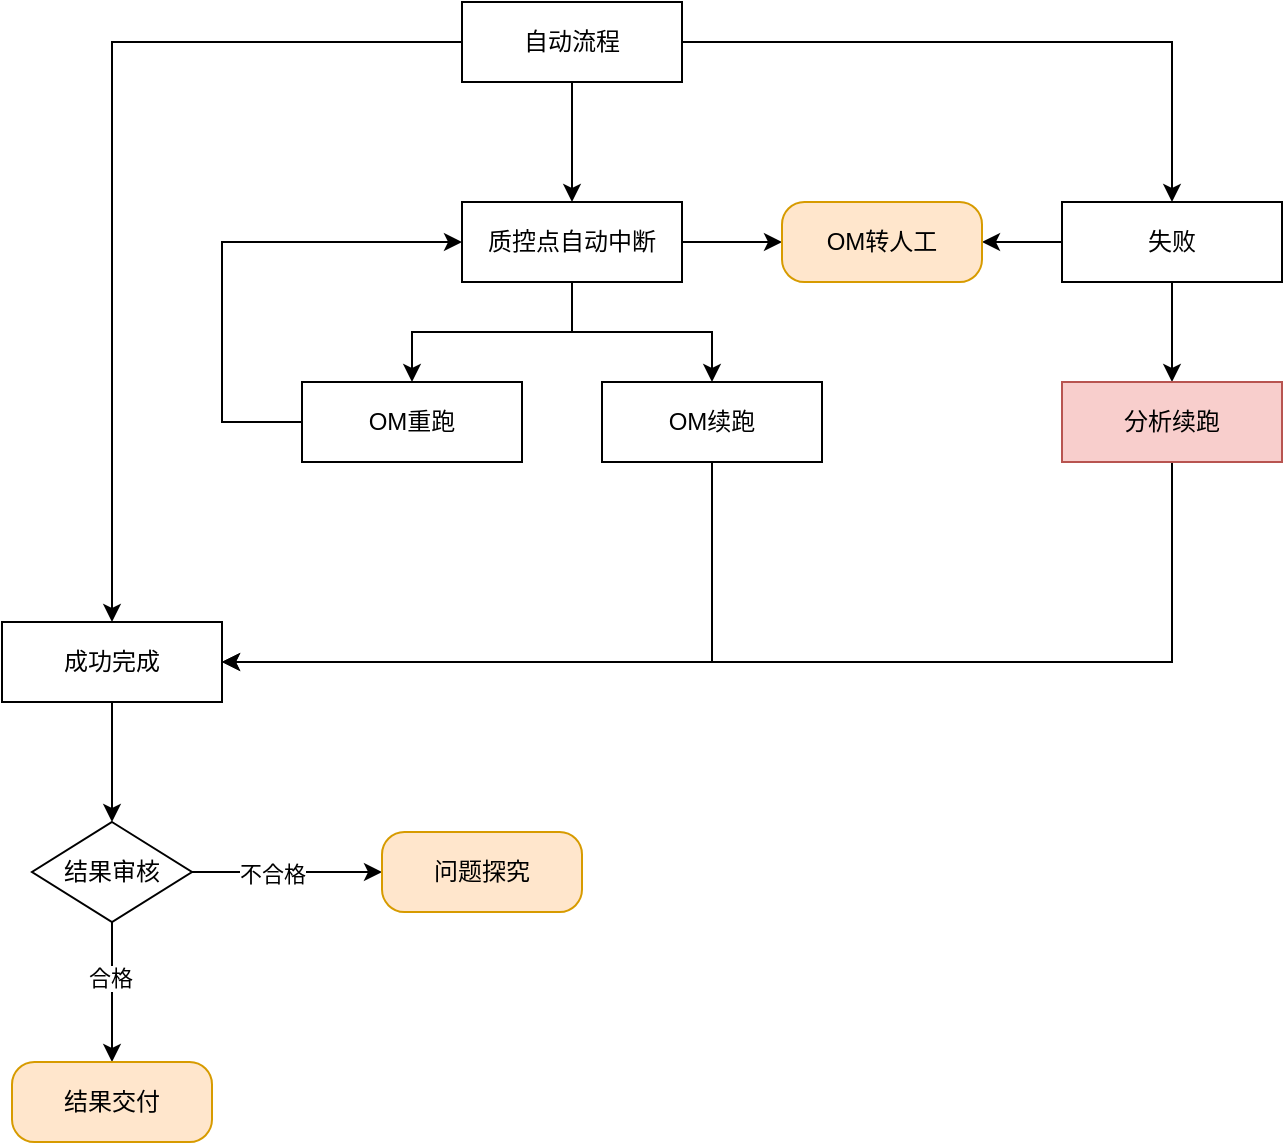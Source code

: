 <mxfile version="24.0.5" type="github">
  <diagram id="C5RBs43oDa-KdzZeNtuy" name="Page-1">
    <mxGraphModel dx="1434" dy="718" grid="1" gridSize="10" guides="1" tooltips="1" connect="1" arrows="1" fold="1" page="1" pageScale="1" pageWidth="827" pageHeight="1169" math="0" shadow="0">
      <root>
        <mxCell id="WIyWlLk6GJQsqaUBKTNV-0" />
        <mxCell id="WIyWlLk6GJQsqaUBKTNV-1" parent="WIyWlLk6GJQsqaUBKTNV-0" />
        <mxCell id="hp2d0HG6_BTGuMttbnun-3" value="" style="edgeStyle=orthogonalEdgeStyle;rounded=0;orthogonalLoop=1;jettySize=auto;html=1;" edge="1" parent="WIyWlLk6GJQsqaUBKTNV-1" source="hp2d0HG6_BTGuMttbnun-0" target="hp2d0HG6_BTGuMttbnun-2">
          <mxGeometry relative="1" as="geometry" />
        </mxCell>
        <mxCell id="hp2d0HG6_BTGuMttbnun-5" style="edgeStyle=orthogonalEdgeStyle;rounded=0;orthogonalLoop=1;jettySize=auto;html=1;entryX=0;entryY=0.5;entryDx=0;entryDy=0;" edge="1" parent="WIyWlLk6GJQsqaUBKTNV-1" source="hp2d0HG6_BTGuMttbnun-0" target="hp2d0HG6_BTGuMttbnun-4">
          <mxGeometry relative="1" as="geometry" />
        </mxCell>
        <mxCell id="hp2d0HG6_BTGuMttbnun-7" style="edgeStyle=orthogonalEdgeStyle;rounded=0;orthogonalLoop=1;jettySize=auto;html=1;" edge="1" parent="WIyWlLk6GJQsqaUBKTNV-1" source="hp2d0HG6_BTGuMttbnun-0" target="hp2d0HG6_BTGuMttbnun-6">
          <mxGeometry relative="1" as="geometry" />
        </mxCell>
        <mxCell id="hp2d0HG6_BTGuMttbnun-0" value="自动流程" style="rounded=0;whiteSpace=wrap;html=1;direction=south;" vertex="1" parent="WIyWlLk6GJQsqaUBKTNV-1">
          <mxGeometry x="370" y="100" width="110" height="40" as="geometry" />
        </mxCell>
        <mxCell id="hp2d0HG6_BTGuMttbnun-27" value="" style="edgeStyle=orthogonalEdgeStyle;rounded=0;orthogonalLoop=1;jettySize=auto;html=1;" edge="1" parent="WIyWlLk6GJQsqaUBKTNV-1" source="hp2d0HG6_BTGuMttbnun-2" target="hp2d0HG6_BTGuMttbnun-26">
          <mxGeometry relative="1" as="geometry" />
        </mxCell>
        <mxCell id="hp2d0HG6_BTGuMttbnun-2" value="成功完成" style="rounded=0;whiteSpace=wrap;html=1;direction=south;" vertex="1" parent="WIyWlLk6GJQsqaUBKTNV-1">
          <mxGeometry x="140" y="410" width="110" height="40" as="geometry" />
        </mxCell>
        <mxCell id="hp2d0HG6_BTGuMttbnun-18" value="" style="edgeStyle=orthogonalEdgeStyle;rounded=0;orthogonalLoop=1;jettySize=auto;html=1;" edge="1" parent="WIyWlLk6GJQsqaUBKTNV-1" source="hp2d0HG6_BTGuMttbnun-4" target="hp2d0HG6_BTGuMttbnun-19">
          <mxGeometry relative="1" as="geometry">
            <mxPoint x="520" y="220" as="targetPoint" />
          </mxGeometry>
        </mxCell>
        <mxCell id="hp2d0HG6_BTGuMttbnun-20" style="edgeStyle=orthogonalEdgeStyle;rounded=0;orthogonalLoop=1;jettySize=auto;html=1;entryX=0;entryY=0.5;entryDx=0;entryDy=0;" edge="1" parent="WIyWlLk6GJQsqaUBKTNV-1" source="hp2d0HG6_BTGuMttbnun-4" target="hp2d0HG6_BTGuMttbnun-11">
          <mxGeometry relative="1" as="geometry" />
        </mxCell>
        <mxCell id="hp2d0HG6_BTGuMttbnun-21" style="edgeStyle=orthogonalEdgeStyle;rounded=0;orthogonalLoop=1;jettySize=auto;html=1;" edge="1" parent="WIyWlLk6GJQsqaUBKTNV-1" source="hp2d0HG6_BTGuMttbnun-4" target="hp2d0HG6_BTGuMttbnun-12">
          <mxGeometry relative="1" as="geometry" />
        </mxCell>
        <mxCell id="hp2d0HG6_BTGuMttbnun-4" value="质控点自动中断" style="rounded=0;whiteSpace=wrap;html=1;direction=south;" vertex="1" parent="WIyWlLk6GJQsqaUBKTNV-1">
          <mxGeometry x="370" y="200" width="110" height="40" as="geometry" />
        </mxCell>
        <mxCell id="hp2d0HG6_BTGuMttbnun-16" value="" style="edgeStyle=orthogonalEdgeStyle;rounded=0;orthogonalLoop=1;jettySize=auto;html=1;" edge="1" parent="WIyWlLk6GJQsqaUBKTNV-1" source="hp2d0HG6_BTGuMttbnun-6">
          <mxGeometry relative="1" as="geometry">
            <mxPoint x="630" y="220" as="targetPoint" />
          </mxGeometry>
        </mxCell>
        <mxCell id="hp2d0HG6_BTGuMttbnun-17" value="" style="edgeStyle=orthogonalEdgeStyle;rounded=0;orthogonalLoop=1;jettySize=auto;html=1;" edge="1" parent="WIyWlLk6GJQsqaUBKTNV-1" source="hp2d0HG6_BTGuMttbnun-6" target="hp2d0HG6_BTGuMttbnun-14">
          <mxGeometry relative="1" as="geometry" />
        </mxCell>
        <mxCell id="hp2d0HG6_BTGuMttbnun-6" value="失败" style="rounded=0;whiteSpace=wrap;html=1;direction=south;" vertex="1" parent="WIyWlLk6GJQsqaUBKTNV-1">
          <mxGeometry x="670" y="200" width="110" height="40" as="geometry" />
        </mxCell>
        <mxCell id="hp2d0HG6_BTGuMttbnun-22" style="edgeStyle=orthogonalEdgeStyle;rounded=0;orthogonalLoop=1;jettySize=auto;html=1;entryX=0.5;entryY=1;entryDx=0;entryDy=0;" edge="1" parent="WIyWlLk6GJQsqaUBKTNV-1" source="hp2d0HG6_BTGuMttbnun-11" target="hp2d0HG6_BTGuMttbnun-4">
          <mxGeometry relative="1" as="geometry">
            <Array as="points">
              <mxPoint x="250" y="310" />
              <mxPoint x="250" y="220" />
            </Array>
          </mxGeometry>
        </mxCell>
        <mxCell id="hp2d0HG6_BTGuMttbnun-11" value="OM重跑" style="rounded=0;whiteSpace=wrap;html=1;direction=south;" vertex="1" parent="WIyWlLk6GJQsqaUBKTNV-1">
          <mxGeometry x="290" y="290" width="110" height="40" as="geometry" />
        </mxCell>
        <mxCell id="hp2d0HG6_BTGuMttbnun-34" style="edgeStyle=orthogonalEdgeStyle;rounded=0;orthogonalLoop=1;jettySize=auto;html=1;entryX=0.5;entryY=0;entryDx=0;entryDy=0;" edge="1" parent="WIyWlLk6GJQsqaUBKTNV-1" source="hp2d0HG6_BTGuMttbnun-12" target="hp2d0HG6_BTGuMttbnun-2">
          <mxGeometry relative="1" as="geometry">
            <Array as="points">
              <mxPoint x="495" y="430" />
            </Array>
          </mxGeometry>
        </mxCell>
        <mxCell id="hp2d0HG6_BTGuMttbnun-12" value="OM续跑" style="rounded=0;whiteSpace=wrap;html=1;direction=south;" vertex="1" parent="WIyWlLk6GJQsqaUBKTNV-1">
          <mxGeometry x="440" y="290" width="110" height="40" as="geometry" />
        </mxCell>
        <mxCell id="hp2d0HG6_BTGuMttbnun-35" style="edgeStyle=orthogonalEdgeStyle;rounded=0;orthogonalLoop=1;jettySize=auto;html=1;entryX=0.5;entryY=0;entryDx=0;entryDy=0;" edge="1" parent="WIyWlLk6GJQsqaUBKTNV-1" source="hp2d0HG6_BTGuMttbnun-14" target="hp2d0HG6_BTGuMttbnun-2">
          <mxGeometry relative="1" as="geometry">
            <Array as="points">
              <mxPoint x="725" y="430" />
            </Array>
          </mxGeometry>
        </mxCell>
        <mxCell id="hp2d0HG6_BTGuMttbnun-14" value="分析续跑" style="rounded=0;whiteSpace=wrap;html=1;direction=south;fillColor=#f8cecc;strokeColor=#b85450;" vertex="1" parent="WIyWlLk6GJQsqaUBKTNV-1">
          <mxGeometry x="670" y="290" width="110" height="40" as="geometry" />
        </mxCell>
        <mxCell id="hp2d0HG6_BTGuMttbnun-19" value="OM转人工" style="rounded=1;whiteSpace=wrap;html=1;arcSize=28;fillColor=#ffe6cc;strokeColor=#d79b00;" vertex="1" parent="WIyWlLk6GJQsqaUBKTNV-1">
          <mxGeometry x="530" y="200" width="100" height="40" as="geometry" />
        </mxCell>
        <mxCell id="hp2d0HG6_BTGuMttbnun-29" value="" style="edgeStyle=orthogonalEdgeStyle;rounded=0;orthogonalLoop=1;jettySize=auto;html=1;" edge="1" parent="WIyWlLk6GJQsqaUBKTNV-1" source="hp2d0HG6_BTGuMttbnun-26" target="hp2d0HG6_BTGuMttbnun-28">
          <mxGeometry relative="1" as="geometry" />
        </mxCell>
        <mxCell id="hp2d0HG6_BTGuMttbnun-32" value="合格" style="edgeLabel;html=1;align=center;verticalAlign=middle;resizable=0;points=[];" vertex="1" connectable="0" parent="hp2d0HG6_BTGuMttbnun-29">
          <mxGeometry x="-0.22" y="-1" relative="1" as="geometry">
            <mxPoint as="offset" />
          </mxGeometry>
        </mxCell>
        <mxCell id="hp2d0HG6_BTGuMttbnun-31" value="" style="edgeStyle=orthogonalEdgeStyle;rounded=0;orthogonalLoop=1;jettySize=auto;html=1;" edge="1" parent="WIyWlLk6GJQsqaUBKTNV-1" source="hp2d0HG6_BTGuMttbnun-26" target="hp2d0HG6_BTGuMttbnun-30">
          <mxGeometry relative="1" as="geometry" />
        </mxCell>
        <mxCell id="hp2d0HG6_BTGuMttbnun-33" value="不合格" style="edgeLabel;html=1;align=center;verticalAlign=middle;resizable=0;points=[];" vertex="1" connectable="0" parent="hp2d0HG6_BTGuMttbnun-31">
          <mxGeometry x="-0.156" relative="1" as="geometry">
            <mxPoint y="1" as="offset" />
          </mxGeometry>
        </mxCell>
        <mxCell id="hp2d0HG6_BTGuMttbnun-26" value="结果审核" style="rhombus;whiteSpace=wrap;html=1;" vertex="1" parent="WIyWlLk6GJQsqaUBKTNV-1">
          <mxGeometry x="155" y="510" width="80" height="50" as="geometry" />
        </mxCell>
        <mxCell id="hp2d0HG6_BTGuMttbnun-28" value="结果交付" style="rounded=1;whiteSpace=wrap;html=1;arcSize=28;fillColor=#ffe6cc;strokeColor=#d79b00;" vertex="1" parent="WIyWlLk6GJQsqaUBKTNV-1">
          <mxGeometry x="145" y="630" width="100" height="40" as="geometry" />
        </mxCell>
        <mxCell id="hp2d0HG6_BTGuMttbnun-30" value="问题探究" style="rounded=1;whiteSpace=wrap;html=1;arcSize=28;fillColor=#ffe6cc;strokeColor=#d79b00;" vertex="1" parent="WIyWlLk6GJQsqaUBKTNV-1">
          <mxGeometry x="330" y="515" width="100" height="40" as="geometry" />
        </mxCell>
      </root>
    </mxGraphModel>
  </diagram>
</mxfile>
